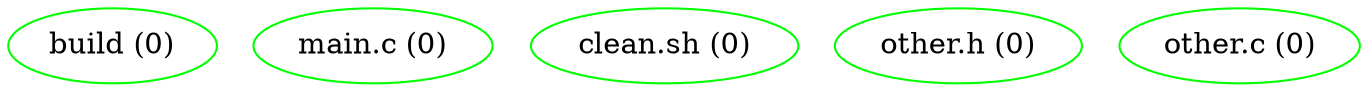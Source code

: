 digraph g {
tup80754af91bfb6d1073585b046fe0a474ce868509 [label="build (0)" color="#00ff00"];
tup406e031b8824ea26ae0bf4d7579a1d89e3fb5906 [label="main.c (0)" color="#00ff00"];
tup8aba54e78f22a04fe086427d767240dbdbdac04b [label="clean.sh (0)" color="#00ff00"];
tup76857b23e431da872f75d9c0d5c1f76241da1534 [label="other.h (0)" color="#00ff00"];
tup6a8809d4d9279d10f4891c2bc3a9e94b6f9e6bf5 [label="other.c (0)" color="#00ff00"];
}
